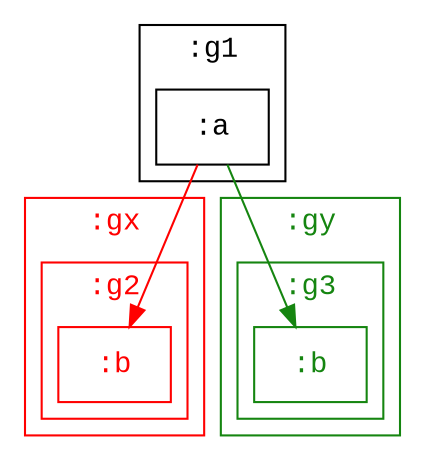 digraph D {
    subgraph cluster_node1 { /* :g1 */
        label=":g1";
        shape="rectangle";
        fontname="Courier New";
        
        node2 [fontname="Courier New",shape="rectangle",label=":a"]
    }
    
    subgraph cluster_node3 { /* :gx */
        label=":gx";
        shape="rectangle";
        fontname="Courier New";
        color="#ff0000";
        fontcolor="#ff0000";
        
        subgraph cluster_node4 { /* :g2 */
            label=":g2";
            shape="rectangle";
            fontname="Courier New";
            color="#ff0000";
            fontcolor="#ff0000";
            
            node5 [color="#ff0000",fontcolor="#ff0000",fontname="Courier New",shape="rectangle",label=":b"]
        }
    }
    
    subgraph cluster_node6 { /* :gy */
        label=":gy";
        shape="rectangle";
        fontname="Courier New";
        color="#158510";
        fontcolor="#158510";
        
        subgraph cluster_node7 { /* :g3 */
            label=":g3";
            shape="rectangle";
            fontname="Courier New";
            color="#158510";
            fontcolor="#158510";
            
            node8 [color="#158510",fontcolor="#158510",fontname="Courier New",shape="rectangle",label=":b"]
        }
    }
    
    node2 -> node5 [color="#ff0000",]
    node2 -> node8 [color="#158510",]
}

